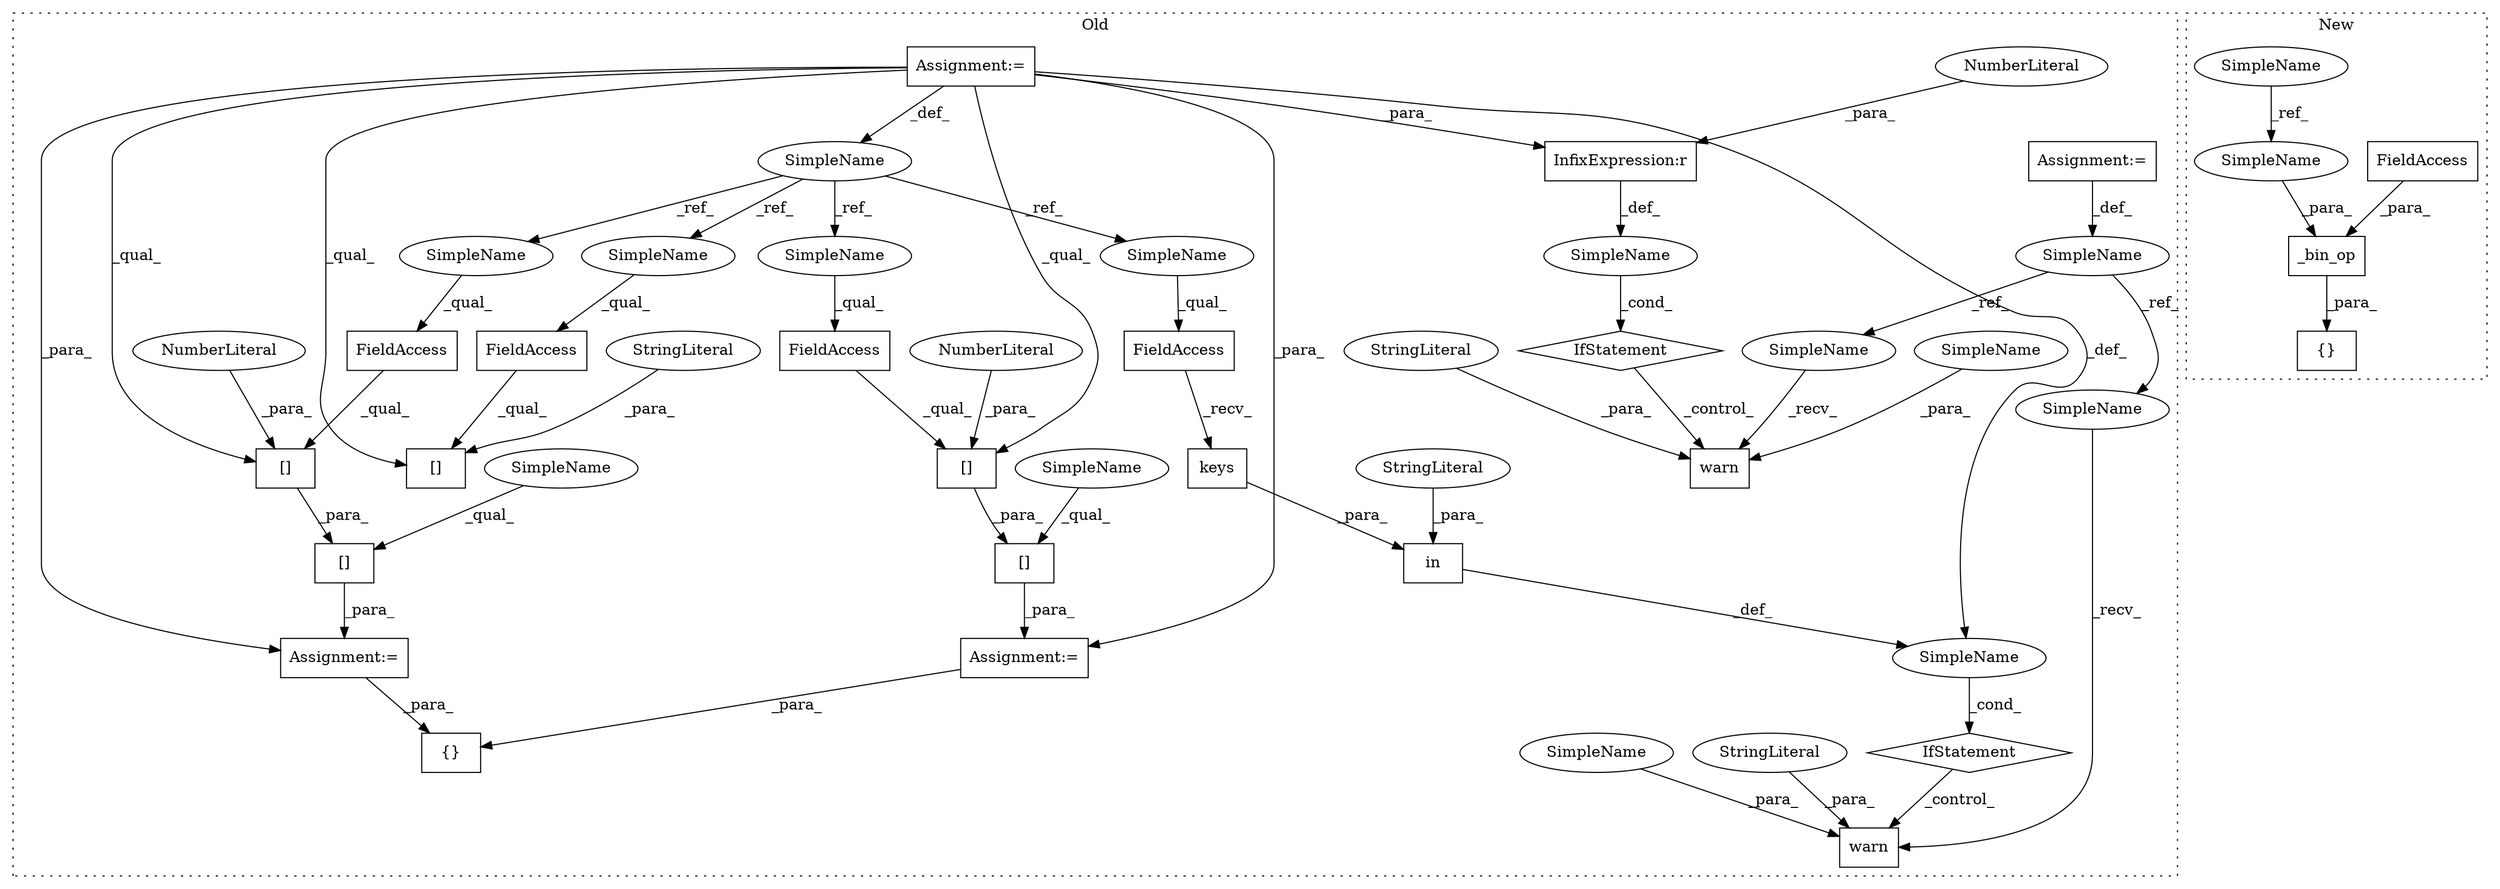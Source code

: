 digraph G {
subgraph cluster0 {
1 [label="in" a="105" s="26784" l="27" shape="box"];
4 [label="keys" a="32" s="26805" l="6" shape="box"];
6 [label="FieldAccess" a="22" s="26794" l="10" shape="box"];
7 [label="SimpleName" a="42" s="26462" l="4" shape="ellipse"];
8 [label="FieldAccess" a="22" s="26528" l="11" shape="box"];
9 [label="warn" a="32" s="26830,26929" l="5,1" shape="box"];
10 [label="SimpleName" a="42" s="26479" l="8" shape="ellipse"];
11 [label="warn" a="32" s="26659,26763" l="5,1" shape="box"];
12 [label="InfixExpression:r" a="27" s="26635" l="4" shape="box"];
13 [label="NumberLiteral" a="34" s="26639" l="1" shape="ellipse"];
14 [label="SimpleName" a="42" s="" l="" shape="ellipse"];
15 [label="IfStatement" a="25" s="26776,26811" l="8,2" shape="diamond"];
16 [label="FieldAccess" a="22" s="26593" l="10" shape="box"];
17 [label="[]" a="2" s="26528,26541" l="12,1" shape="box"];
18 [label="NumberLiteral" a="34" s="26540" l="1" shape="ellipse"];
19 [label="FieldAccess" a="22" s="26562" l="11" shape="box"];
20 [label="[]" a="2" s="26517,26542" l="11,1" shape="box"];
22 [label="[]" a="2" s="26551,26576" l="11,1" shape="box"];
23 [label="SimpleName" a="42" s="" l="" shape="ellipse"];
24 [label="IfStatement" a="25" s="26622,26640" l="4,2" shape="diamond"];
25 [label="[]" a="2" s="26562,26575" l="12,1" shape="box"];
26 [label="NumberLiteral" a="34" s="26574" l="1" shape="ellipse"];
27 [label="StringLiteral" a="45" s="26664" l="87" shape="ellipse"];
28 [label="Assignment:=" a="7" s="26479" l="8" shape="box"];
29 [label="Assignment:=" a="7" s="26462" l="4" shape="box"];
30 [label="[]" a="2" s="26593,26615" l="11,1" shape="box"];
31 [label="{}" a="4" s="26958,26981" l="1,1" shape="box"];
32 [label="Assignment:=" a="7" s="26516" l="1" shape="box"];
33 [label="Assignment:=" a="7" s="26550" l="1" shape="box"];
34 [label="StringLiteral" a="45" s="26604" l="11" shape="ellipse"];
35 [label="StringLiteral" a="45" s="26784" l="6" shape="ellipse"];
36 [label="StringLiteral" a="45" s="26835" l="82" shape="ellipse"];
37 [label="SimpleName" a="42" s="26650" l="8" shape="ellipse"];
38 [label="SimpleName" a="42" s="26821" l="8" shape="ellipse"];
39 [label="SimpleName" a="42" s="26752" l="11" shape="ellipse"];
40 [label="SimpleName" a="42" s="26918" l="11" shape="ellipse"];
42 [label="SimpleName" a="42" s="26551" l="10" shape="ellipse"];
43 [label="SimpleName" a="42" s="26517" l="10" shape="ellipse"];
44 [label="SimpleName" a="42" s="26562" l="4" shape="ellipse"];
45 [label="SimpleName" a="42" s="26528" l="4" shape="ellipse"];
46 [label="SimpleName" a="42" s="26593" l="4" shape="ellipse"];
47 [label="SimpleName" a="42" s="26794" l="4" shape="ellipse"];
label = "Old";
style="dotted";
}
subgraph cluster1 {
2 [label="_bin_op" a="32" s="26795,26836" l="8,1" shape="box"];
3 [label="{}" a="4" s="26790,26837" l="1,1" shape="box"];
5 [label="FieldAccess" a="22" s="26819" l="17" shape="box"];
21 [label="SimpleName" a="42" s="26730" l="10" shape="ellipse"];
41 [label="SimpleName" a="42" s="26808" l="10" shape="ellipse"];
label = "New";
style="dotted";
}
1 -> 14 [label="_def_"];
2 -> 3 [label="_para_"];
4 -> 1 [label="_para_"];
5 -> 2 [label="_para_"];
6 -> 4 [label="_recv_"];
7 -> 45 [label="_ref_"];
7 -> 44 [label="_ref_"];
7 -> 46 [label="_ref_"];
7 -> 47 [label="_ref_"];
8 -> 17 [label="_qual_"];
10 -> 38 [label="_ref_"];
10 -> 37 [label="_ref_"];
12 -> 23 [label="_def_"];
13 -> 12 [label="_para_"];
14 -> 15 [label="_cond_"];
15 -> 9 [label="_control_"];
16 -> 30 [label="_qual_"];
17 -> 20 [label="_para_"];
18 -> 17 [label="_para_"];
19 -> 25 [label="_qual_"];
20 -> 32 [label="_para_"];
21 -> 41 [label="_ref_"];
22 -> 33 [label="_para_"];
23 -> 24 [label="_cond_"];
24 -> 11 [label="_control_"];
25 -> 22 [label="_para_"];
26 -> 25 [label="_para_"];
27 -> 11 [label="_para_"];
28 -> 10 [label="_def_"];
29 -> 14 [label="_def_"];
29 -> 12 [label="_para_"];
29 -> 25 [label="_qual_"];
29 -> 30 [label="_qual_"];
29 -> 17 [label="_qual_"];
29 -> 33 [label="_para_"];
29 -> 7 [label="_def_"];
29 -> 32 [label="_para_"];
32 -> 31 [label="_para_"];
33 -> 31 [label="_para_"];
34 -> 30 [label="_para_"];
35 -> 1 [label="_para_"];
36 -> 9 [label="_para_"];
37 -> 11 [label="_recv_"];
38 -> 9 [label="_recv_"];
39 -> 11 [label="_para_"];
40 -> 9 [label="_para_"];
41 -> 2 [label="_para_"];
42 -> 22 [label="_qual_"];
43 -> 20 [label="_qual_"];
44 -> 19 [label="_qual_"];
45 -> 8 [label="_qual_"];
46 -> 16 [label="_qual_"];
47 -> 6 [label="_qual_"];
}